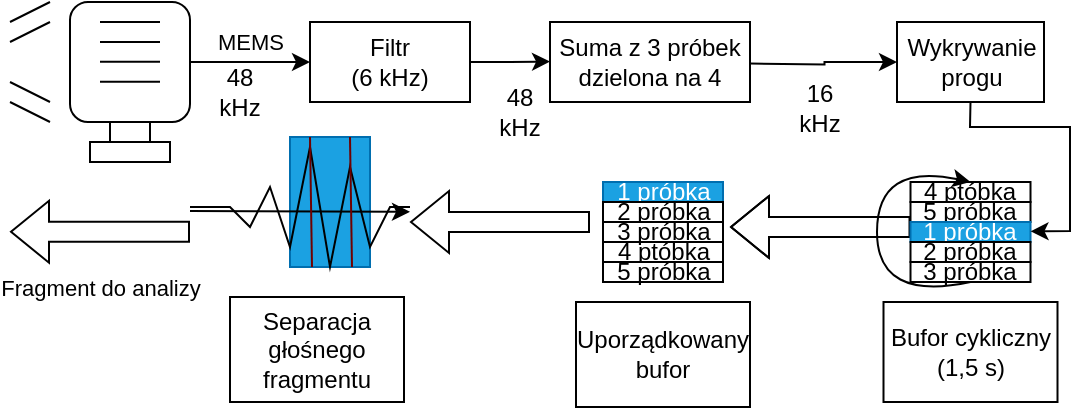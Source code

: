 <mxfile version="23.1.5" type="device">
  <diagram name="Strona-1" id="N-g6R4FaqpWk_qaJ9Zau">
    <mxGraphModel dx="855" dy="725" grid="1" gridSize="10" guides="1" tooltips="1" connect="1" arrows="1" fold="1" page="1" pageScale="1" pageWidth="600" pageHeight="250" math="0" shadow="0">
      <root>
        <mxCell id="0" />
        <mxCell id="1" parent="0" />
        <mxCell id="QXbhTZh7FSRHMu3yAL8Z-59" value="" style="rounded=0;whiteSpace=wrap;html=1;fillColor=#1ba1e2;fontColor=#ffffff;strokeColor=#006EAF;" parent="1" vertex="1">
          <mxGeometry x="160" y="87.5" width="40" height="65" as="geometry" />
        </mxCell>
        <mxCell id="QXbhTZh7FSRHMu3yAL8Z-53" value="" style="endArrow=classic;html=1;rounded=0;" parent="1" edge="1">
          <mxGeometry width="50" height="50" relative="1" as="geometry">
            <mxPoint x="110" y="124.5" as="sourcePoint" />
            <mxPoint x="220" y="124.87" as="targetPoint" />
          </mxGeometry>
        </mxCell>
        <mxCell id="QXbhTZh7FSRHMu3yAL8Z-1" value="" style="rounded=1;whiteSpace=wrap;html=1;" parent="1" vertex="1">
          <mxGeometry x="50" y="20" width="60" height="60" as="geometry" />
        </mxCell>
        <mxCell id="QXbhTZh7FSRHMu3yAL8Z-2" value="" style="rounded=0;whiteSpace=wrap;html=1;" parent="1" vertex="1">
          <mxGeometry x="70" y="80" width="20" height="10" as="geometry" />
        </mxCell>
        <mxCell id="QXbhTZh7FSRHMu3yAL8Z-3" value="" style="rounded=0;whiteSpace=wrap;html=1;" parent="1" vertex="1">
          <mxGeometry x="60" y="90" width="40" height="10" as="geometry" />
        </mxCell>
        <mxCell id="QXbhTZh7FSRHMu3yAL8Z-4" value="" style="endArrow=none;html=1;rounded=0;" parent="1" edge="1">
          <mxGeometry width="50" height="50" relative="1" as="geometry">
            <mxPoint x="65" y="30" as="sourcePoint" />
            <mxPoint x="95" y="30" as="targetPoint" />
          </mxGeometry>
        </mxCell>
        <mxCell id="QXbhTZh7FSRHMu3yAL8Z-5" value="" style="endArrow=none;html=1;rounded=0;" parent="1" edge="1">
          <mxGeometry width="50" height="50" relative="1" as="geometry">
            <mxPoint x="65" y="40" as="sourcePoint" />
            <mxPoint x="95" y="40" as="targetPoint" />
          </mxGeometry>
        </mxCell>
        <mxCell id="QXbhTZh7FSRHMu3yAL8Z-6" value="" style="endArrow=none;html=1;rounded=0;" parent="1" edge="1">
          <mxGeometry width="50" height="50" relative="1" as="geometry">
            <mxPoint x="65" y="49.93" as="sourcePoint" />
            <mxPoint x="95" y="49.93" as="targetPoint" />
          </mxGeometry>
        </mxCell>
        <mxCell id="QXbhTZh7FSRHMu3yAL8Z-7" value="" style="endArrow=none;html=1;rounded=0;" parent="1" edge="1">
          <mxGeometry width="50" height="50" relative="1" as="geometry">
            <mxPoint x="65" y="59.93" as="sourcePoint" />
            <mxPoint x="95" y="59.93" as="targetPoint" />
          </mxGeometry>
        </mxCell>
        <mxCell id="QXbhTZh7FSRHMu3yAL8Z-8" value="" style="endArrow=none;html=1;rounded=0;" parent="1" edge="1">
          <mxGeometry width="50" height="50" relative="1" as="geometry">
            <mxPoint x="20" y="70" as="sourcePoint" />
            <mxPoint x="40" y="80" as="targetPoint" />
          </mxGeometry>
        </mxCell>
        <mxCell id="QXbhTZh7FSRHMu3yAL8Z-9" value="" style="endArrow=none;html=1;rounded=0;" parent="1" edge="1">
          <mxGeometry width="50" height="50" relative="1" as="geometry">
            <mxPoint x="20" y="30" as="sourcePoint" />
            <mxPoint x="40" y="20" as="targetPoint" />
          </mxGeometry>
        </mxCell>
        <mxCell id="QXbhTZh7FSRHMu3yAL8Z-10" value="" style="endArrow=none;html=1;rounded=0;" parent="1" edge="1">
          <mxGeometry width="50" height="50" relative="1" as="geometry">
            <mxPoint x="20" y="60" as="sourcePoint" />
            <mxPoint x="40" y="70" as="targetPoint" />
          </mxGeometry>
        </mxCell>
        <mxCell id="QXbhTZh7FSRHMu3yAL8Z-11" value="" style="endArrow=none;html=1;rounded=0;" parent="1" edge="1">
          <mxGeometry width="50" height="50" relative="1" as="geometry">
            <mxPoint x="20" y="40" as="sourcePoint" />
            <mxPoint x="40" y="30" as="targetPoint" />
          </mxGeometry>
        </mxCell>
        <mxCell id="QXbhTZh7FSRHMu3yAL8Z-12" value="MEMS" style="endArrow=classic;html=1;rounded=0;exitX=1;exitY=0.5;exitDx=0;exitDy=0;" parent="1" source="QXbhTZh7FSRHMu3yAL8Z-1" edge="1">
          <mxGeometry y="10" width="50" height="50" relative="1" as="geometry">
            <mxPoint x="120" y="100" as="sourcePoint" />
            <mxPoint x="170" y="50" as="targetPoint" />
            <mxPoint as="offset" />
          </mxGeometry>
        </mxCell>
        <mxCell id="QXbhTZh7FSRHMu3yAL8Z-33" style="edgeStyle=orthogonalEdgeStyle;rounded=0;orthogonalLoop=1;jettySize=auto;html=1;exitX=1;exitY=0.5;exitDx=0;exitDy=0;" parent="1" source="QXbhTZh7FSRHMu3yAL8Z-14" edge="1">
          <mxGeometry relative="1" as="geometry">
            <mxPoint x="290" y="49.741" as="targetPoint" />
          </mxGeometry>
        </mxCell>
        <mxCell id="QXbhTZh7FSRHMu3yAL8Z-14" value="Filtr &lt;br&gt;(6 kHz)" style="rounded=0;whiteSpace=wrap;html=1;" parent="1" vertex="1">
          <mxGeometry x="170" y="30" width="80" height="40" as="geometry" />
        </mxCell>
        <mxCell id="QXbhTZh7FSRHMu3yAL8Z-15" style="edgeStyle=orthogonalEdgeStyle;rounded=0;orthogonalLoop=1;jettySize=auto;html=1;exitX=0;exitY=0.25;exitDx=0;exitDy=0;shape=flexArrow;" parent="1" source="QXbhTZh7FSRHMu3yAL8Z-18" edge="1">
          <mxGeometry relative="1" as="geometry">
            <mxPoint x="80.0" y="220" as="sourcePoint" />
            <mxPoint x="380" y="132.5" as="targetPoint" />
          </mxGeometry>
        </mxCell>
        <mxCell id="QXbhTZh7FSRHMu3yAL8Z-16" value="4 ptóbka" style="rounded=0;whiteSpace=wrap;html=1;" parent="1" vertex="1">
          <mxGeometry x="470.25" y="110" width="60" height="10" as="geometry" />
        </mxCell>
        <mxCell id="QXbhTZh7FSRHMu3yAL8Z-17" value="5 próbka" style="rounded=0;whiteSpace=wrap;html=1;" parent="1" vertex="1">
          <mxGeometry x="470.25" y="120" width="60" height="10" as="geometry" />
        </mxCell>
        <mxCell id="QXbhTZh7FSRHMu3yAL8Z-18" value="1 próbka" style="rounded=0;whiteSpace=wrap;html=1;fillColor=#1ba1e2;fontColor=#ffffff;strokeColor=#006EAF;" parent="1" vertex="1">
          <mxGeometry x="470.25" y="130" width="60" height="10" as="geometry" />
        </mxCell>
        <mxCell id="QXbhTZh7FSRHMu3yAL8Z-19" value="2 próbka" style="rounded=0;whiteSpace=wrap;html=1;" parent="1" vertex="1">
          <mxGeometry x="470.25" y="140" width="60" height="10" as="geometry" />
        </mxCell>
        <mxCell id="QXbhTZh7FSRHMu3yAL8Z-20" value="3 próbka" style="rounded=0;whiteSpace=wrap;html=1;" parent="1" vertex="1">
          <mxGeometry x="470.25" y="150" width="60" height="10" as="geometry" />
        </mxCell>
        <mxCell id="QXbhTZh7FSRHMu3yAL8Z-21" value="" style="endArrow=classic;html=1;rounded=0;exitX=0.5;exitY=1;exitDx=0;exitDy=0;entryX=0.5;entryY=0;entryDx=0;entryDy=0;curved=1;" parent="1" source="QXbhTZh7FSRHMu3yAL8Z-20" target="QXbhTZh7FSRHMu3yAL8Z-16" edge="1">
          <mxGeometry width="50" height="50" relative="1" as="geometry">
            <mxPoint x="533.5" y="180" as="sourcePoint" />
            <mxPoint x="583.5" y="130" as="targetPoint" />
            <Array as="points">
              <mxPoint x="453.5" y="170" />
              <mxPoint x="453.5" y="100" />
            </Array>
          </mxGeometry>
        </mxCell>
        <mxCell id="QXbhTZh7FSRHMu3yAL8Z-23" value="Wykrywanie progu" style="rounded=0;whiteSpace=wrap;html=1;" parent="1" vertex="1">
          <mxGeometry x="463.5" y="30" width="73.5" height="40" as="geometry" />
        </mxCell>
        <mxCell id="QXbhTZh7FSRHMu3yAL8Z-25" value="48 &lt;br&gt;kHz" style="text;html=1;align=center;verticalAlign=middle;whiteSpace=wrap;rounded=0;" parent="1" vertex="1">
          <mxGeometry x="120" y="50" width="30" height="30" as="geometry" />
        </mxCell>
        <mxCell id="QXbhTZh7FSRHMu3yAL8Z-28" value="Bufor cykliczny (1,5 s)" style="rounded=0;whiteSpace=wrap;html=1;" parent="1" vertex="1">
          <mxGeometry x="456.75" y="170" width="87" height="50" as="geometry" />
        </mxCell>
        <mxCell id="QXbhTZh7FSRHMu3yAL8Z-32" value="48 &lt;br&gt;kHz" style="text;html=1;align=center;verticalAlign=middle;whiteSpace=wrap;rounded=0;" parent="1" vertex="1">
          <mxGeometry x="260" y="60" width="30" height="30" as="geometry" />
        </mxCell>
        <mxCell id="QXbhTZh7FSRHMu3yAL8Z-35" value="Suma z 3 próbek dzielona na 4" style="rounded=0;whiteSpace=wrap;html=1;" parent="1" vertex="1">
          <mxGeometry x="290" y="30" width="100" height="40" as="geometry" />
        </mxCell>
        <mxCell id="QXbhTZh7FSRHMu3yAL8Z-36" style="edgeStyle=orthogonalEdgeStyle;rounded=0;orthogonalLoop=1;jettySize=auto;html=1;exitX=1;exitY=0.5;exitDx=0;exitDy=0;entryX=0;entryY=0.5;entryDx=0;entryDy=0;" parent="1" target="QXbhTZh7FSRHMu3yAL8Z-23" edge="1">
          <mxGeometry relative="1" as="geometry">
            <mxPoint x="430" y="50.001" as="targetPoint" />
            <mxPoint x="390" y="50.76" as="sourcePoint" />
          </mxGeometry>
        </mxCell>
        <mxCell id="QXbhTZh7FSRHMu3yAL8Z-37" value="16 kHz" style="text;html=1;align=center;verticalAlign=middle;whiteSpace=wrap;rounded=0;" parent="1" vertex="1">
          <mxGeometry x="410" y="57.5" width="30" height="30" as="geometry" />
        </mxCell>
        <mxCell id="QXbhTZh7FSRHMu3yAL8Z-41" value="" style="endArrow=classic;html=1;rounded=0;exitX=0.5;exitY=1;exitDx=0;exitDy=0;" parent="1" source="QXbhTZh7FSRHMu3yAL8Z-23" edge="1">
          <mxGeometry width="50" height="50" relative="1" as="geometry">
            <mxPoint x="570" y="134.5" as="sourcePoint" />
            <mxPoint x="530.25" y="134.66" as="targetPoint" />
            <Array as="points">
              <mxPoint x="500" y="82.5" />
              <mxPoint x="550" y="82.5" />
              <mxPoint x="550" y="134.5" />
            </Array>
          </mxGeometry>
        </mxCell>
        <mxCell id="QXbhTZh7FSRHMu3yAL8Z-42" value="4 ptóbka" style="rounded=0;whiteSpace=wrap;html=1;" parent="1" vertex="1">
          <mxGeometry x="316.5" y="140" width="60" height="10" as="geometry" />
        </mxCell>
        <mxCell id="QXbhTZh7FSRHMu3yAL8Z-43" value="5 próbka" style="rounded=0;whiteSpace=wrap;html=1;" parent="1" vertex="1">
          <mxGeometry x="316.5" y="150" width="60" height="10" as="geometry" />
        </mxCell>
        <mxCell id="QXbhTZh7FSRHMu3yAL8Z-44" value="1 próbka" style="rounded=0;whiteSpace=wrap;html=1;fillColor=#1ba1e2;fontColor=#ffffff;strokeColor=#006EAF;" parent="1" vertex="1">
          <mxGeometry x="316.5" y="110" width="60" height="10" as="geometry" />
        </mxCell>
        <mxCell id="QXbhTZh7FSRHMu3yAL8Z-45" value="2 próbka" style="rounded=0;whiteSpace=wrap;html=1;" parent="1" vertex="1">
          <mxGeometry x="316.5" y="120" width="60" height="10" as="geometry" />
        </mxCell>
        <mxCell id="QXbhTZh7FSRHMu3yAL8Z-46" value="3 próbka" style="rounded=0;whiteSpace=wrap;html=1;" parent="1" vertex="1">
          <mxGeometry x="316.5" y="130" width="60" height="10" as="geometry" />
        </mxCell>
        <mxCell id="QXbhTZh7FSRHMu3yAL8Z-48" value="Uporządkowany bufor" style="rounded=0;whiteSpace=wrap;html=1;" parent="1" vertex="1">
          <mxGeometry x="303" y="170" width="87" height="52.5" as="geometry" />
        </mxCell>
        <mxCell id="QXbhTZh7FSRHMu3yAL8Z-50" value="Separacja głośnego fragmentu" style="rounded=0;whiteSpace=wrap;html=1;" parent="1" vertex="1">
          <mxGeometry x="130" y="167.5" width="87" height="52.5" as="geometry" />
        </mxCell>
        <mxCell id="QXbhTZh7FSRHMu3yAL8Z-51" style="edgeStyle=orthogonalEdgeStyle;rounded=0;orthogonalLoop=1;jettySize=auto;html=1;exitX=0;exitY=0.25;exitDx=0;exitDy=0;shape=flexArrow;" parent="1" edge="1">
          <mxGeometry relative="1" as="geometry">
            <mxPoint x="310" y="130" as="sourcePoint" />
            <mxPoint x="220" y="130" as="targetPoint" />
          </mxGeometry>
        </mxCell>
        <mxCell id="QXbhTZh7FSRHMu3yAL8Z-52" value="Fragment do analizy" style="edgeStyle=orthogonalEdgeStyle;rounded=0;orthogonalLoop=1;jettySize=auto;html=1;exitX=0;exitY=0.25;exitDx=0;exitDy=0;shape=flexArrow;" parent="1" edge="1">
          <mxGeometry y="28" relative="1" as="geometry">
            <mxPoint x="110" y="134.87" as="sourcePoint" />
            <mxPoint x="20" y="134.87" as="targetPoint" />
            <mxPoint as="offset" />
          </mxGeometry>
        </mxCell>
        <mxCell id="QXbhTZh7FSRHMu3yAL8Z-55" value="" style="endArrow=none;html=1;rounded=0;" parent="1" edge="1">
          <mxGeometry width="50" height="50" relative="1" as="geometry">
            <mxPoint x="110" y="122.5" as="sourcePoint" />
            <mxPoint x="220" y="122.5" as="targetPoint" />
            <Array as="points">
              <mxPoint x="130" y="122.5" />
              <mxPoint x="140" y="132.5" />
              <mxPoint x="150" y="112.5" />
              <mxPoint x="160" y="142.5" />
              <mxPoint x="170" y="92.5" />
              <mxPoint x="180" y="152.5" />
              <mxPoint x="190" y="102.5" />
              <mxPoint x="200" y="142.5" />
              <mxPoint x="210" y="122.5" />
            </Array>
          </mxGeometry>
        </mxCell>
        <mxCell id="QXbhTZh7FSRHMu3yAL8Z-57" value="" style="endArrow=none;html=1;rounded=0;fillColor=#a20025;strokeColor=#6F0000;" parent="1" edge="1">
          <mxGeometry width="50" height="50" relative="1" as="geometry">
            <mxPoint x="170" y="87.5" as="sourcePoint" />
            <mxPoint x="171" y="152.5" as="targetPoint" />
          </mxGeometry>
        </mxCell>
        <mxCell id="QXbhTZh7FSRHMu3yAL8Z-58" value="" style="endArrow=none;html=1;rounded=0;fillColor=#a20025;strokeColor=#6F0000;" parent="1" edge="1">
          <mxGeometry width="50" height="50" relative="1" as="geometry">
            <mxPoint x="190" y="87.5" as="sourcePoint" />
            <mxPoint x="191" y="152.5" as="targetPoint" />
          </mxGeometry>
        </mxCell>
      </root>
    </mxGraphModel>
  </diagram>
</mxfile>
